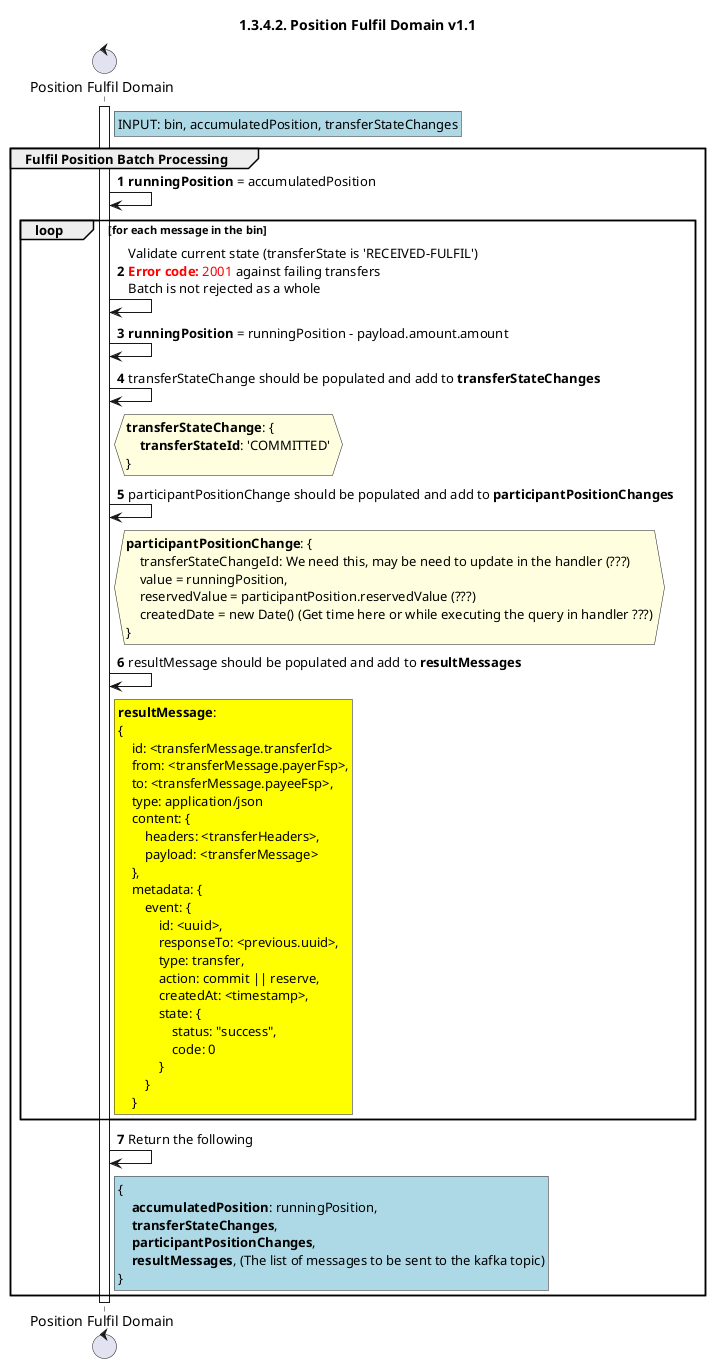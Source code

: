 /'*****
 License
 --------------
 Copyright © 2017 Bill & Melinda Gates Foundation
 The Mojaloop files are made available by the Bill & Melinda Gates Foundation under the Apache License, Version 2.0 (the "License") and you may not use these files except in compliance with the License. You may obtain a copy of the License at
 http://www.apache.org/licenses/LICENSE-2.0
 Unless required by applicable law or agreed to in writing, the Mojaloop files are distributed on an "AS IS" BASIS, WITHOUT WARRANTIES OR CONDITIONS OF ANY KIND, either express or implied. See the License for the specific language governing permissions and limitations under the License.
 Contributors
 --------------
 This is the official list of the Mojaloop project contributors for this file.
 Names of the original copyright holders (individuals or organizations)
 should be listed with a '*' in the first column. People who have
 contributed from an organization can be listed under the organization
 that actually holds the copyright for their contributions (see the
 Gates Foundation organization for an example). Those individuals should have
 their names indented and be marked with a '-'. Email address can be added
 optionally within square brackets <email>.
 * Gates Foundation
 - Name Surname <name.surname@gatesfoundation.com>

 * Georgi Georgiev <georgi.georgiev@modusbox.com>
 * Rajiv Mothilal <rajiv.mothilal@modusbox.com>
 * Miguel de Barros <miguel.debarros@modusbox.com>
 * Valentin Genev <valentin.genev@modusbox.com>
 --------------
 ******'/

@startuml
' declate title
title 1.3.4.2. Position Fulfil Domain v1.1

autonumber

' Actor Keys:
'   boundary - APIs/Interfaces, etc
'   collections - Kafka Topics
'   control - Kafka Consumers
'   entity - Database Access Objects
'   database - Database Persistence Store

' declare actors
control "Position Fulfil Domain" as DOMAIN_POSITION_FULFIL


' start flow
activate DOMAIN_POSITION_FULFIL
rnote right of DOMAIN_POSITION_FULFIL #lightblue
    INPUT: bin, accumulatedPosition, transferStateChanges
end note
group Fulfil Position Batch Processing
    DOMAIN_POSITION_FULFIL -> DOMAIN_POSITION_FULFIL: **runningPosition** = accumulatedPosition
    loop for each message in the bin
        DOMAIN_POSITION_FULFIL -> DOMAIN_POSITION_FULFIL: Validate current state (transferState is 'RECEIVED-FULFIL')\n<color #FF0000><b>Error code:</b> 2001</color> against failing transfers\nBatch is not rejected as a whole
        DOMAIN_POSITION_FULFIL -> DOMAIN_POSITION_FULFIL: **runningPosition** = runningPosition - payload.amount.amount
        DOMAIN_POSITION_FULFIL -> DOMAIN_POSITION_FULFIL: transferStateChange should be populated and add to **transferStateChanges**
        hnote right of DOMAIN_POSITION_FULFIL #lightyellow
            **transferStateChange**: {
                **transferStateId**: 'COMMITTED'
            }
        end note
        DOMAIN_POSITION_FULFIL -> DOMAIN_POSITION_FULFIL: participantPositionChange should be populated and add to **participantPositionChanges**
        hnote right of DOMAIN_POSITION_FULFIL #lightyellow
            **participantPositionChange**: {
                transferStateChangeId: We need this, may be need to update in the handler (???)
                value = runningPosition,
                reservedValue = participantPosition.reservedValue (???)
                createdDate = new Date() (Get time here or while executing the query in handler ???)
            }
        end note
        DOMAIN_POSITION_FULFIL -> DOMAIN_POSITION_FULFIL: resultMessage should be populated and add to **resultMessages**
        rnote right of DOMAIN_POSITION_FULFIL #yellow
            **resultMessage**:
            {
                id: <transferMessage.transferId>
                from: <transferMessage.payerFsp>,
                to: <transferMessage.payeeFsp>,
                type: application/json
                content: {
                    headers: <transferHeaders>,
                    payload: <transferMessage>
                },
                metadata: {
                    event: {
                        id: <uuid>,
                        responseTo: <previous.uuid>,
                        type: transfer,
                        action: commit || reserve,
                        createdAt: <timestamp>,
                        state: {
                            status: "success",
                            code: 0
                        }
                    }
                }
            end note
    end
    DOMAIN_POSITION_FULFIL -> DOMAIN_POSITION_FULFIL: Return the following
    rnote right of DOMAIN_POSITION_FULFIL #lightblue
    {
        **accumulatedPosition**: runningPosition,
        **transferStateChanges**,
        **participantPositionChanges**,
        **resultMessages**, (The list of messages to be sent to the kafka topic)
    }
    end note
end
deactivate DOMAIN_POSITION_FULFIL
@enduml
